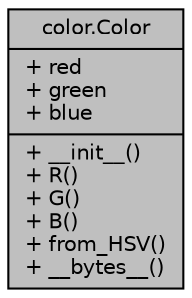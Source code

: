 digraph "color.Color"
{
 // LATEX_PDF_SIZE
  edge [fontname="Helvetica",fontsize="10",labelfontname="Helvetica",labelfontsize="10"];
  node [fontname="Helvetica",fontsize="10",shape=record];
  Node1 [label="{color.Color\n|+ red\l+ green\l+ blue\l|+ __init__()\l+ R()\l+ G()\l+ B()\l+ from_HSV()\l+ __bytes__()\l}",height=0.2,width=0.4,color="black", fillcolor="grey75", style="filled", fontcolor="black",tooltip=" "];
}

